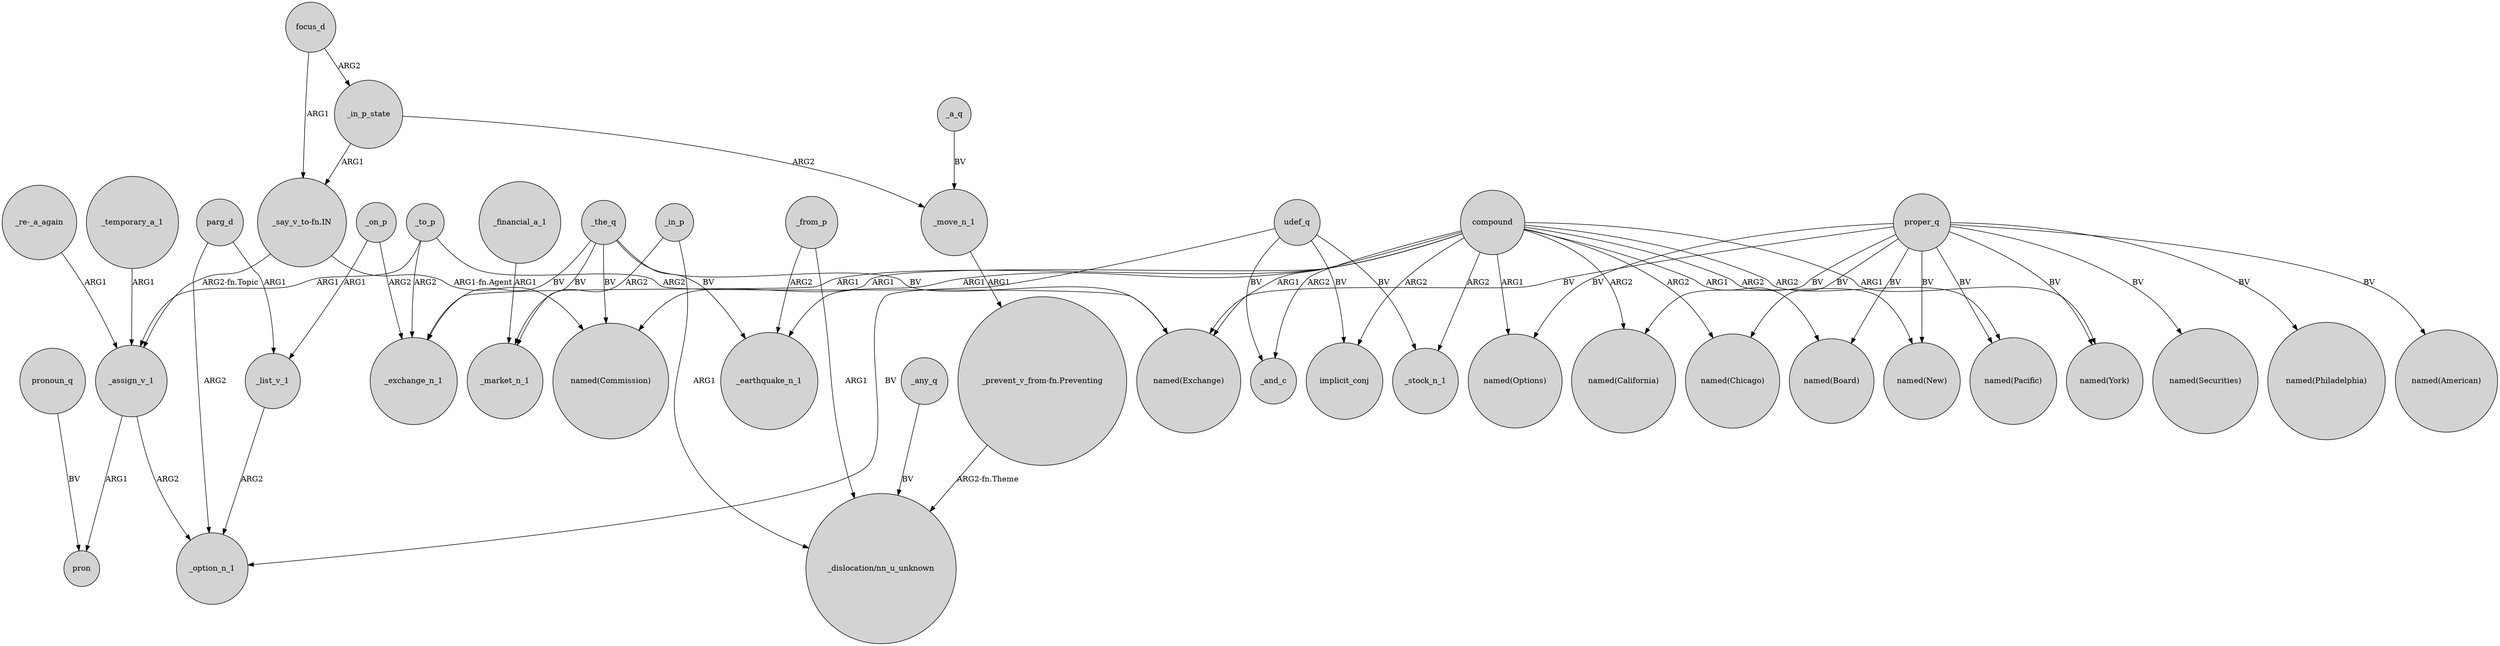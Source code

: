 digraph {
	node [shape=circle style=filled]
	_the_q -> _earthquake_n_1 [label=BV]
	proper_q -> "named(Chicago)" [label=BV]
	_assign_v_1 -> _option_n_1 [label=ARG2]
	_to_p -> _assign_v_1 [label=ARG1]
	proper_q -> "named(Philadelphia)" [label=BV]
	compound -> implicit_conj [label=ARG2]
	compound -> "named(New)" [label=ARG2]
	compound -> "named(Commission)" [label=ARG1]
	_from_p -> "_dislocation/nn_u_unknown" [label=ARG1]
	udef_q -> _option_n_1 [label=BV]
	_to_p -> _exchange_n_1 [label=ARG2]
	proper_q -> "named(American)" [label=BV]
	proper_q -> "named(New)" [label=BV]
	_to_p -> "named(Exchange)" [label=ARG2]
	focus_d -> _in_p_state [label=ARG2]
	_the_q -> "named(Exchange)" [label=BV]
	parg_d -> _option_n_1 [label=ARG2]
	compound -> "named(Pacific)" [label=ARG2]
	_in_p_state -> _move_n_1 [label=ARG2]
	proper_q -> "named(California)" [label=BV]
	"_say_v_to-fn.IN" -> _assign_v_1 [label="ARG2-fn.Topic"]
	_list_v_1 -> _option_n_1 [label=ARG2]
	parg_d -> _list_v_1 [label=ARG1]
	_on_p -> _list_v_1 [label=ARG1]
	_move_n_1 -> "_prevent_v_from-fn.Preventing" [label=ARG1]
	proper_q -> "named(Exchange)" [label=BV]
	_in_p -> "_dislocation/nn_u_unknown" [label=ARG1]
	proper_q -> "named(Board)" [label=BV]
	udef_q -> implicit_conj [label=BV]
	compound -> "named(Chicago)" [label=ARG2]
	compound -> _stock_n_1 [label=ARG2]
	"_prevent_v_from-fn.Preventing" -> "_dislocation/nn_u_unknown" [label="ARG2-fn.Theme"]
	pronoun_q -> pron [label=BV]
	_financial_a_1 -> _market_n_1 [label=ARG1]
	compound -> _and_c [label=ARG2]
	compound -> "named(Board)" [label=ARG1]
	udef_q -> _stock_n_1 [label=BV]
	compound -> "named(York)" [label=ARG1]
	compound -> _exchange_n_1 [label=ARG1]
	_from_p -> _earthquake_n_1 [label=ARG2]
	_any_q -> "_dislocation/nn_u_unknown" [label=BV]
	_temporary_a_1 -> _assign_v_1 [label=ARG1]
	"_re-_a_again" -> _assign_v_1 [label=ARG1]
	_a_q -> _move_n_1 [label=BV]
	compound -> "named(Exchange)" [label=ARG1]
	"_say_v_to-fn.IN" -> "named(Commission)" [label="ARG1-fn.Agent"]
	proper_q -> "named(Securities)" [label=BV]
	compound -> "named(Options)" [label=ARG1]
	compound -> "named(California)" [label=ARG2]
	_on_p -> _exchange_n_1 [label=ARG2]
	_in_p -> _market_n_1 [label=ARG2]
	_assign_v_1 -> pron [label=ARG1]
	_the_q -> _market_n_1 [label=BV]
	compound -> _earthquake_n_1 [label=ARG1]
	udef_q -> _and_c [label=BV]
	proper_q -> "named(York)" [label=BV]
	proper_q -> "named(Options)" [label=BV]
	proper_q -> "named(Pacific)" [label=BV]
	_the_q -> "named(Commission)" [label=BV]
	_in_p_state -> "_say_v_to-fn.IN" [label=ARG1]
	_the_q -> _exchange_n_1 [label=BV]
	focus_d -> "_say_v_to-fn.IN" [label=ARG1]
}

